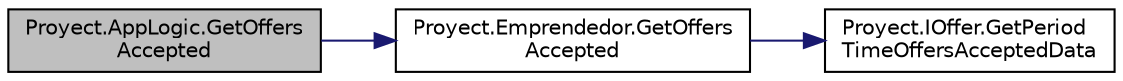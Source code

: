 digraph "Proyect.AppLogic.GetOffersAccepted"
{
 // INTERACTIVE_SVG=YES
 // LATEX_PDF_SIZE
  edge [fontname="Helvetica",fontsize="10",labelfontname="Helvetica",labelfontsize="10"];
  node [fontname="Helvetica",fontsize="10",shape=record];
  rankdir="LR";
  Node1 [label="Proyect.AppLogic.GetOffers\lAccepted",height=0.2,width=0.4,color="black", fillcolor="grey75", style="filled", fontcolor="black",tooltip="Obtiene la cantidad de ofertas que fueron aceptadas en un periodo de tiempo establecido por el usuari..."];
  Node1 -> Node2 [color="midnightblue",fontsize="10",style="solid",fontname="Helvetica"];
  Node2 [label="Proyect.Emprendedor.GetOffers\lAccepted",height=0.2,width=0.4,color="black", fillcolor="white", style="filled",URL="$classProyect_1_1Emprendedor.html#a5a28f7f805d5b8709ef8de615ef689d3",tooltip="Obtiene la cantidad de ofertas que fueron aceptadas en un periodo de tiempo (Expert)...."];
  Node2 -> Node3 [color="midnightblue",fontsize="10",style="solid",fontname="Helvetica"];
  Node3 [label="Proyect.IOffer.GetPeriod\lTimeOffersAcceptedData",height=0.2,width=0.4,color="black", fillcolor="white", style="filled",URL="$interfaceProyect_1_1IOffer.html#a2740788e3b3c4d7a46b8cf852e28cf0a",tooltip="Obtien todas las ofertas que le fueron aceptadas en un periodo de tiempo."];
}
